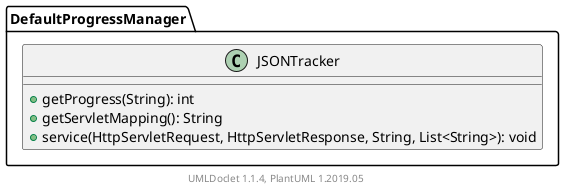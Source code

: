 @startuml

    class DefaultProgressManager.JSONTracker [[DefaultProgressManager.JSONTracker.html]] {
        +getProgress(String): int
        +getServletMapping(): String
        +service(HttpServletRequest, HttpServletResponse, String, List<String>): void
    }


    center footer UMLDoclet 1.1.4, PlantUML 1.2019.05
@enduml
